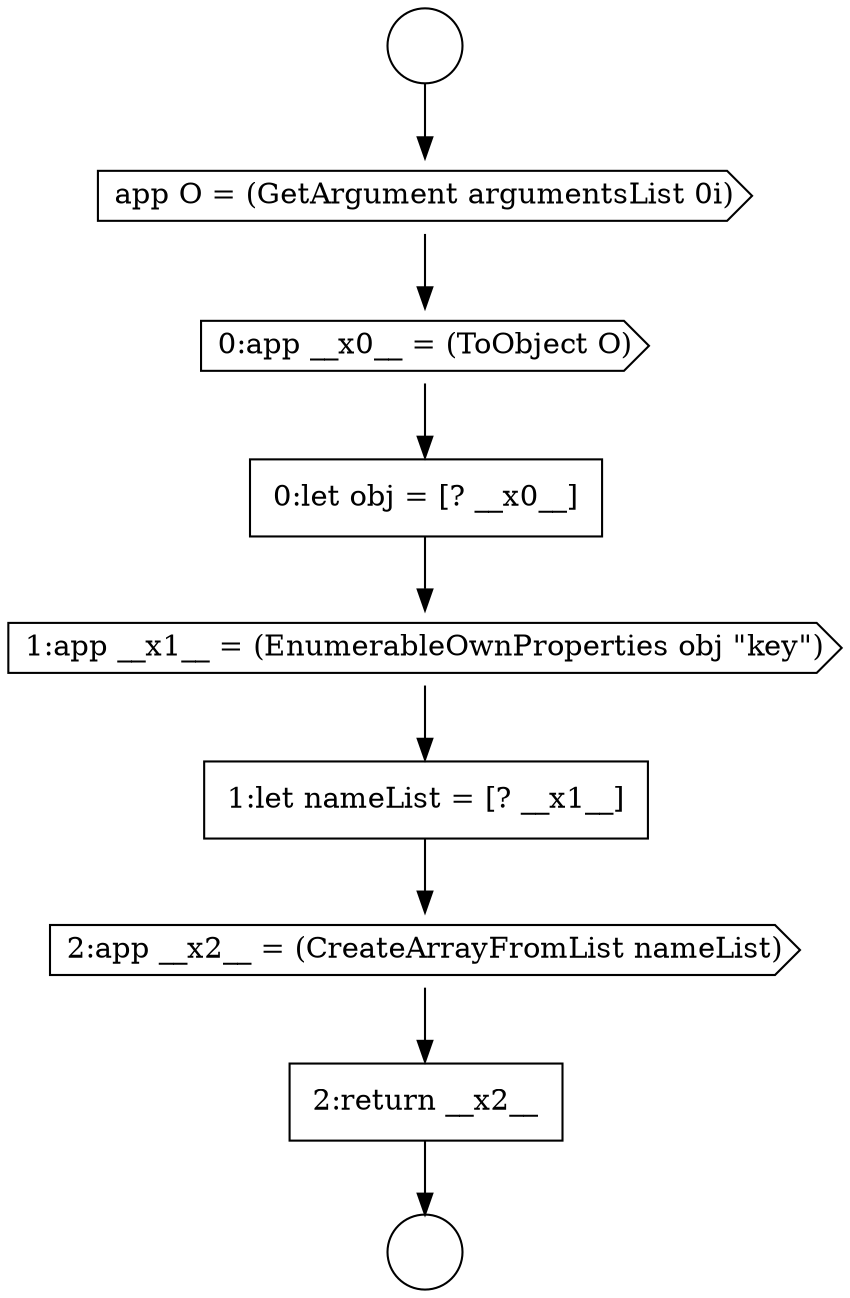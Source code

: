digraph {
  node10786 [shape=cds, label=<<font color="black">app O = (GetArgument argumentsList 0i)</font>> color="black" fillcolor="white" style=filled]
  node10784 [shape=circle label=" " color="black" fillcolor="white" style=filled]
  node10791 [shape=cds, label=<<font color="black">2:app __x2__ = (CreateArrayFromList nameList)</font>> color="black" fillcolor="white" style=filled]
  node10787 [shape=cds, label=<<font color="black">0:app __x0__ = (ToObject O)</font>> color="black" fillcolor="white" style=filled]
  node10792 [shape=none, margin=0, label=<<font color="black">
    <table border="0" cellborder="1" cellspacing="0" cellpadding="10">
      <tr><td align="left">2:return __x2__</td></tr>
    </table>
  </font>> color="black" fillcolor="white" style=filled]
  node10788 [shape=none, margin=0, label=<<font color="black">
    <table border="0" cellborder="1" cellspacing="0" cellpadding="10">
      <tr><td align="left">0:let obj = [? __x0__]</td></tr>
    </table>
  </font>> color="black" fillcolor="white" style=filled]
  node10789 [shape=cds, label=<<font color="black">1:app __x1__ = (EnumerableOwnProperties obj &quot;key&quot;)</font>> color="black" fillcolor="white" style=filled]
  node10785 [shape=circle label=" " color="black" fillcolor="white" style=filled]
  node10790 [shape=none, margin=0, label=<<font color="black">
    <table border="0" cellborder="1" cellspacing="0" cellpadding="10">
      <tr><td align="left">1:let nameList = [? __x1__]</td></tr>
    </table>
  </font>> color="black" fillcolor="white" style=filled]
  node10792 -> node10785 [ color="black"]
  node10786 -> node10787 [ color="black"]
  node10787 -> node10788 [ color="black"]
  node10789 -> node10790 [ color="black"]
  node10790 -> node10791 [ color="black"]
  node10788 -> node10789 [ color="black"]
  node10791 -> node10792 [ color="black"]
  node10784 -> node10786 [ color="black"]
}
